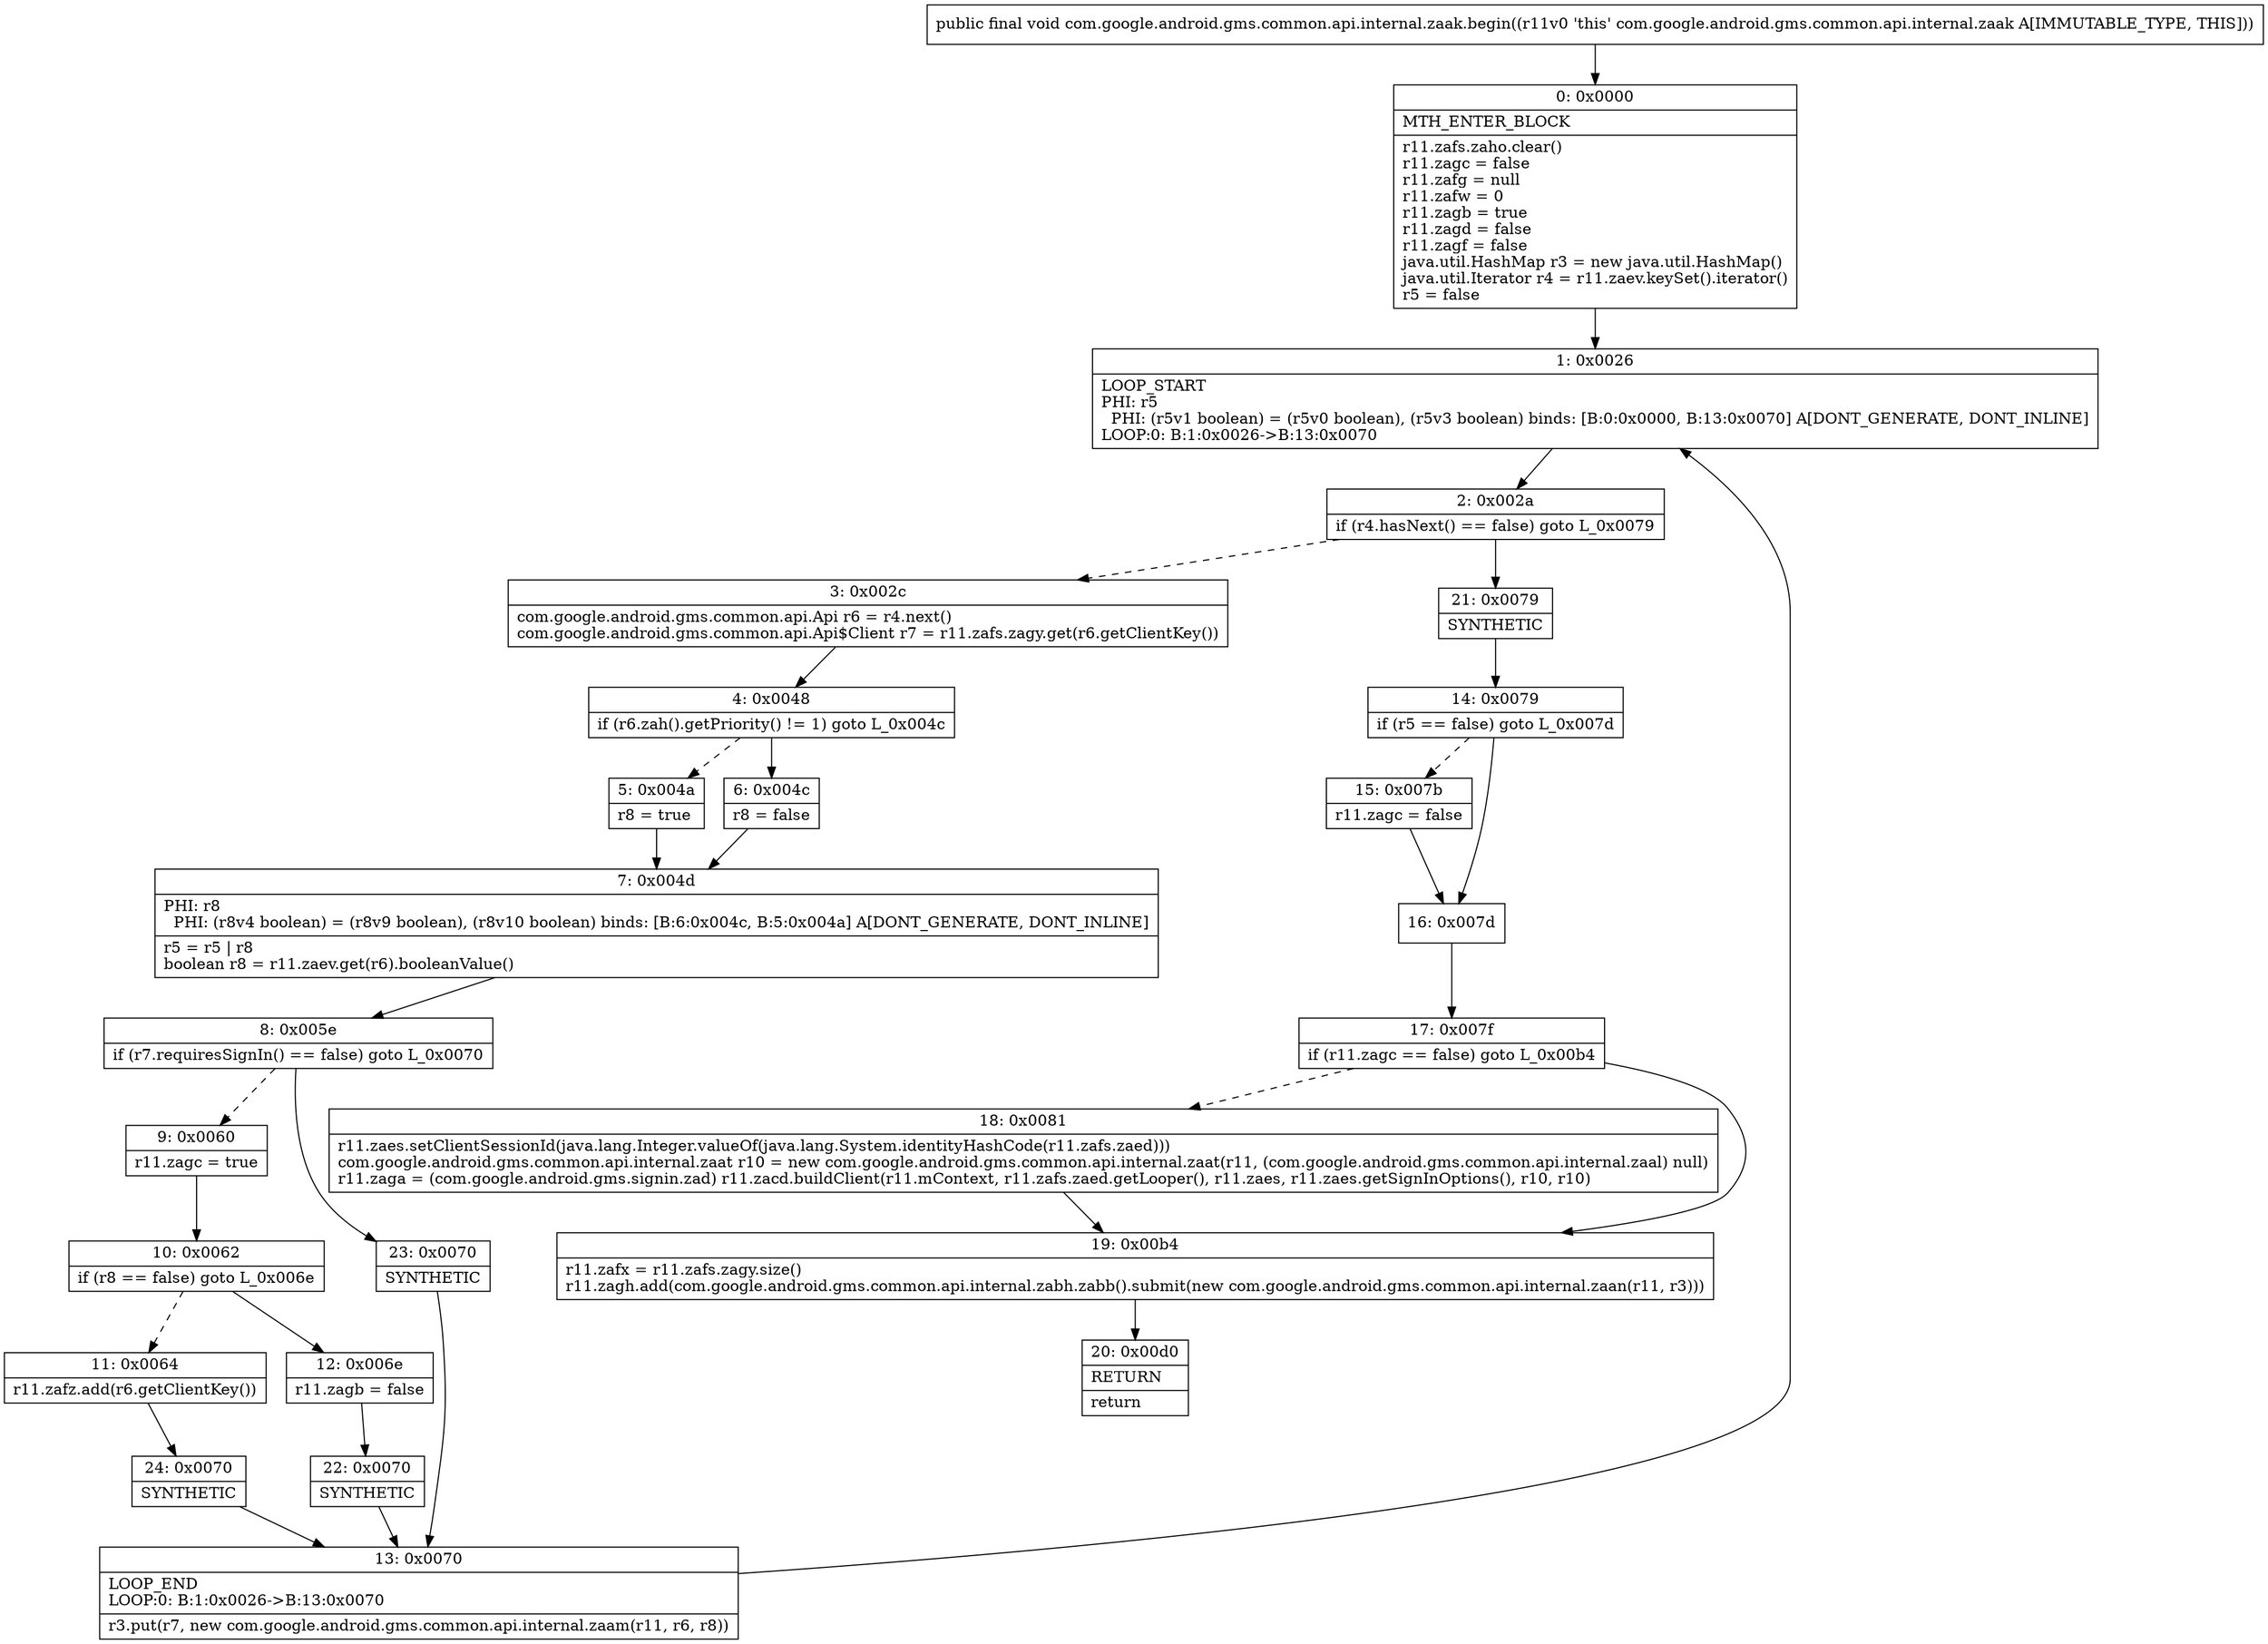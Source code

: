 digraph "CFG forcom.google.android.gms.common.api.internal.zaak.begin()V" {
Node_0 [shape=record,label="{0\:\ 0x0000|MTH_ENTER_BLOCK\l|r11.zafs.zaho.clear()\lr11.zagc = false\lr11.zafg = null\lr11.zafw = 0\lr11.zagb = true\lr11.zagd = false\lr11.zagf = false\ljava.util.HashMap r3 = new java.util.HashMap()\ljava.util.Iterator r4 = r11.zaev.keySet().iterator()\lr5 = false\l}"];
Node_1 [shape=record,label="{1\:\ 0x0026|LOOP_START\lPHI: r5 \l  PHI: (r5v1 boolean) = (r5v0 boolean), (r5v3 boolean) binds: [B:0:0x0000, B:13:0x0070] A[DONT_GENERATE, DONT_INLINE]\lLOOP:0: B:1:0x0026\-\>B:13:0x0070\l}"];
Node_2 [shape=record,label="{2\:\ 0x002a|if (r4.hasNext() == false) goto L_0x0079\l}"];
Node_3 [shape=record,label="{3\:\ 0x002c|com.google.android.gms.common.api.Api r6 = r4.next()\lcom.google.android.gms.common.api.Api$Client r7 = r11.zafs.zagy.get(r6.getClientKey())\l}"];
Node_4 [shape=record,label="{4\:\ 0x0048|if (r6.zah().getPriority() != 1) goto L_0x004c\l}"];
Node_5 [shape=record,label="{5\:\ 0x004a|r8 = true\l}"];
Node_6 [shape=record,label="{6\:\ 0x004c|r8 = false\l}"];
Node_7 [shape=record,label="{7\:\ 0x004d|PHI: r8 \l  PHI: (r8v4 boolean) = (r8v9 boolean), (r8v10 boolean) binds: [B:6:0x004c, B:5:0x004a] A[DONT_GENERATE, DONT_INLINE]\l|r5 = r5 \| r8\lboolean r8 = r11.zaev.get(r6).booleanValue()\l}"];
Node_8 [shape=record,label="{8\:\ 0x005e|if (r7.requiresSignIn() == false) goto L_0x0070\l}"];
Node_9 [shape=record,label="{9\:\ 0x0060|r11.zagc = true\l}"];
Node_10 [shape=record,label="{10\:\ 0x0062|if (r8 == false) goto L_0x006e\l}"];
Node_11 [shape=record,label="{11\:\ 0x0064|r11.zafz.add(r6.getClientKey())\l}"];
Node_12 [shape=record,label="{12\:\ 0x006e|r11.zagb = false\l}"];
Node_13 [shape=record,label="{13\:\ 0x0070|LOOP_END\lLOOP:0: B:1:0x0026\-\>B:13:0x0070\l|r3.put(r7, new com.google.android.gms.common.api.internal.zaam(r11, r6, r8))\l}"];
Node_14 [shape=record,label="{14\:\ 0x0079|if (r5 == false) goto L_0x007d\l}"];
Node_15 [shape=record,label="{15\:\ 0x007b|r11.zagc = false\l}"];
Node_16 [shape=record,label="{16\:\ 0x007d}"];
Node_17 [shape=record,label="{17\:\ 0x007f|if (r11.zagc == false) goto L_0x00b4\l}"];
Node_18 [shape=record,label="{18\:\ 0x0081|r11.zaes.setClientSessionId(java.lang.Integer.valueOf(java.lang.System.identityHashCode(r11.zafs.zaed)))\lcom.google.android.gms.common.api.internal.zaat r10 = new com.google.android.gms.common.api.internal.zaat(r11, (com.google.android.gms.common.api.internal.zaal) null)\lr11.zaga = (com.google.android.gms.signin.zad) r11.zacd.buildClient(r11.mContext, r11.zafs.zaed.getLooper(), r11.zaes, r11.zaes.getSignInOptions(), r10, r10)\l}"];
Node_19 [shape=record,label="{19\:\ 0x00b4|r11.zafx = r11.zafs.zagy.size()\lr11.zagh.add(com.google.android.gms.common.api.internal.zabh.zabb().submit(new com.google.android.gms.common.api.internal.zaan(r11, r3)))\l}"];
Node_20 [shape=record,label="{20\:\ 0x00d0|RETURN\l|return\l}"];
Node_21 [shape=record,label="{21\:\ 0x0079|SYNTHETIC\l}"];
Node_22 [shape=record,label="{22\:\ 0x0070|SYNTHETIC\l}"];
Node_23 [shape=record,label="{23\:\ 0x0070|SYNTHETIC\l}"];
Node_24 [shape=record,label="{24\:\ 0x0070|SYNTHETIC\l}"];
MethodNode[shape=record,label="{public final void com.google.android.gms.common.api.internal.zaak.begin((r11v0 'this' com.google.android.gms.common.api.internal.zaak A[IMMUTABLE_TYPE, THIS])) }"];
MethodNode -> Node_0;
Node_0 -> Node_1;
Node_1 -> Node_2;
Node_2 -> Node_3[style=dashed];
Node_2 -> Node_21;
Node_3 -> Node_4;
Node_4 -> Node_5[style=dashed];
Node_4 -> Node_6;
Node_5 -> Node_7;
Node_6 -> Node_7;
Node_7 -> Node_8;
Node_8 -> Node_9[style=dashed];
Node_8 -> Node_23;
Node_9 -> Node_10;
Node_10 -> Node_11[style=dashed];
Node_10 -> Node_12;
Node_11 -> Node_24;
Node_12 -> Node_22;
Node_13 -> Node_1;
Node_14 -> Node_15[style=dashed];
Node_14 -> Node_16;
Node_15 -> Node_16;
Node_16 -> Node_17;
Node_17 -> Node_18[style=dashed];
Node_17 -> Node_19;
Node_18 -> Node_19;
Node_19 -> Node_20;
Node_21 -> Node_14;
Node_22 -> Node_13;
Node_23 -> Node_13;
Node_24 -> Node_13;
}


